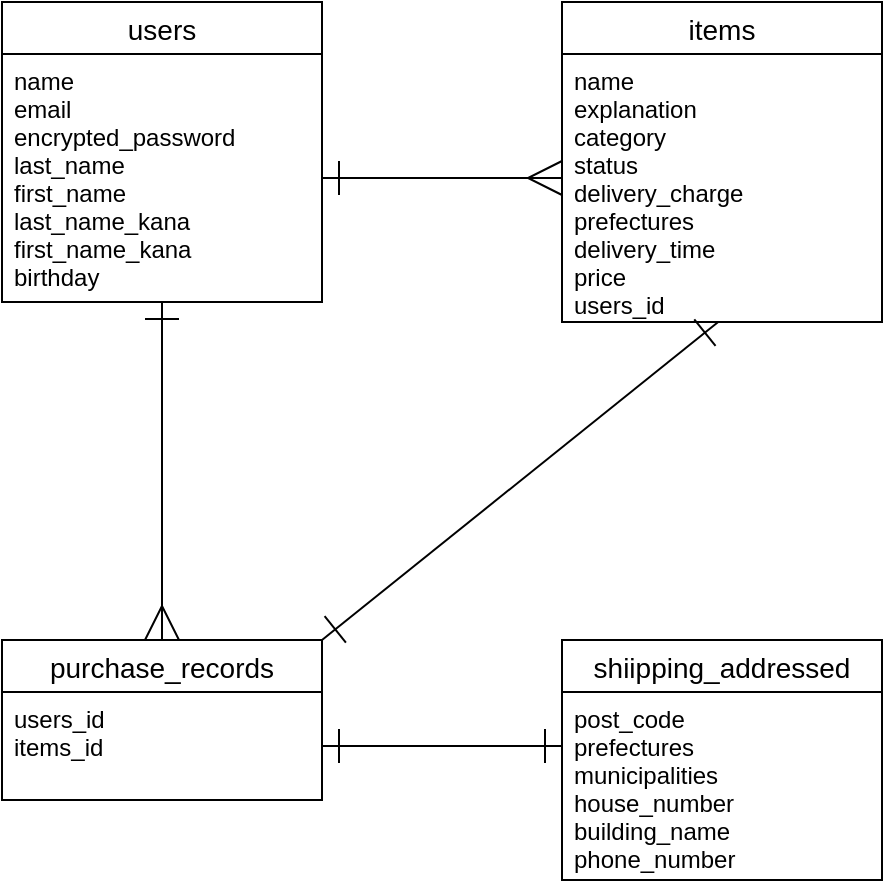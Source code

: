 <mxfile>
    <diagram id="wKnupkA9IfkcQXgtYpYP" name="ページ1">
        <mxGraphModel dx="602" dy="809" grid="1" gridSize="10" guides="1" tooltips="1" connect="0" arrows="1" fold="1" page="1" pageScale="1" pageWidth="827" pageHeight="1169" math="0" shadow="0">
            <root>
                <mxCell id="0"/>
                <mxCell id="1" parent="0"/>
                <mxCell id="10" value="users" style="swimlane;fontStyle=0;childLayout=stackLayout;horizontal=1;startSize=26;horizontalStack=0;resizeParent=1;resizeParentMax=0;resizeLast=0;collapsible=1;marginBottom=0;align=center;fontSize=14;" vertex="1" parent="1">
                    <mxGeometry x="40" y="41" width="160" height="150" as="geometry"/>
                </mxCell>
                <mxCell id="11" value="name&#10;email&#10;encrypted_password&#10;last_name&#10;first_name&#10;last_name_kana&#10;first_name_kana&#10;birthday" style="text;strokeColor=none;fillColor=none;spacingLeft=4;spacingRight=4;overflow=hidden;rotatable=0;points=[[0,0.5],[1,0.5]];portConstraint=eastwest;fontSize=12;" vertex="1" parent="10">
                    <mxGeometry y="26" width="160" height="124" as="geometry"/>
                </mxCell>
                <mxCell id="55" value="items" style="swimlane;fontStyle=0;childLayout=stackLayout;horizontal=1;startSize=26;horizontalStack=0;resizeParent=1;resizeParentMax=0;resizeLast=0;collapsible=1;marginBottom=0;align=center;fontSize=14;" vertex="1" parent="1">
                    <mxGeometry x="320" y="41" width="160" height="160" as="geometry">
                        <mxRectangle x="320" y="41" width="70" height="30" as="alternateBounds"/>
                    </mxGeometry>
                </mxCell>
                <mxCell id="56" value="name&#10;explanation&#10;category&#10;status&#10;delivery_charge&#10;prefectures&#10;delivery_time&#10;price&#10;users_id" style="text;strokeColor=none;fillColor=none;spacingLeft=4;spacingRight=4;overflow=hidden;rotatable=0;points=[[0,0.5],[1,0.5]];portConstraint=eastwest;fontSize=12;" vertex="1" parent="55">
                    <mxGeometry y="26" width="160" height="134" as="geometry"/>
                </mxCell>
                <mxCell id="62" value="purchase_records" style="swimlane;fontStyle=0;childLayout=stackLayout;horizontal=1;startSize=26;horizontalStack=0;resizeParent=1;resizeParentMax=0;resizeLast=0;collapsible=1;marginBottom=0;align=center;fontSize=14;" vertex="1" parent="1">
                    <mxGeometry x="40" y="360" width="160" height="80" as="geometry"/>
                </mxCell>
                <mxCell id="63" value="users_id&#10;items_id" style="text;strokeColor=none;fillColor=none;spacingLeft=4;spacingRight=4;overflow=hidden;rotatable=0;points=[[0,0.5],[1,0.5]];portConstraint=eastwest;fontSize=12;" vertex="1" parent="62">
                    <mxGeometry y="26" width="160" height="54" as="geometry"/>
                </mxCell>
                <mxCell id="66" value="shiipping_addressed" style="swimlane;fontStyle=0;childLayout=stackLayout;horizontal=1;startSize=26;horizontalStack=0;resizeParent=1;resizeParentMax=0;resizeLast=0;collapsible=1;marginBottom=0;align=center;fontSize=14;" vertex="1" parent="1">
                    <mxGeometry x="320" y="360" width="160" height="120" as="geometry"/>
                </mxCell>
                <mxCell id="67" value="post_code&#10;prefectures&#10;municipalities&#10;house_number&#10;building_name&#10;phone_number" style="text;strokeColor=none;fillColor=none;spacingLeft=4;spacingRight=4;overflow=hidden;rotatable=0;points=[[0,0.5],[1,0.5]];portConstraint=eastwest;fontSize=12;" vertex="1" parent="66">
                    <mxGeometry y="26" width="160" height="94" as="geometry"/>
                </mxCell>
                <mxCell id="91" style="edgeStyle=none;html=1;entryX=0.5;entryY=0;entryDx=0;entryDy=0;startArrow=ERone;startFill=0;endArrow=ERmany;endFill=0;strokeWidth=1;targetPerimeterSpacing=0;strokeColor=default;endSize=15;startSize=15;" edge="1" parent="1" source="11" target="62">
                    <mxGeometry relative="1" as="geometry"/>
                </mxCell>
                <mxCell id="92" style="edgeStyle=none;html=1;strokeColor=default;strokeWidth=1;startArrow=ERone;startFill=0;endArrow=ERmany;endFill=0;startSize=15;endSize=15;targetPerimeterSpacing=0;" edge="1" parent="1" source="11">
                    <mxGeometry relative="1" as="geometry">
                        <mxPoint x="320" y="129" as="targetPoint"/>
                        <Array as="points">
                            <mxPoint x="320" y="129"/>
                        </Array>
                    </mxGeometry>
                </mxCell>
                <mxCell id="93" style="edgeStyle=none;html=1;strokeColor=default;strokeWidth=1;startArrow=ERone;startFill=0;endArrow=ERone;endFill=0;startSize=15;endSize=15;targetPerimeterSpacing=0;exitX=0.488;exitY=1;exitDx=0;exitDy=0;exitPerimeter=0;" edge="1" parent="1" source="56">
                    <mxGeometry relative="1" as="geometry">
                        <mxPoint x="320" y="220" as="sourcePoint"/>
                        <mxPoint x="200" y="360" as="targetPoint"/>
                    </mxGeometry>
                </mxCell>
                <mxCell id="95" style="edgeStyle=none;html=1;entryX=0;entryY=0.287;entryDx=0;entryDy=0;entryPerimeter=0;strokeColor=default;strokeWidth=1;startArrow=ERone;startFill=0;endArrow=ERone;endFill=0;startSize=15;endSize=15;targetPerimeterSpacing=0;" edge="1" parent="1" source="63" target="67">
                    <mxGeometry relative="1" as="geometry"/>
                </mxCell>
            </root>
        </mxGraphModel>
    </diagram>
</mxfile>